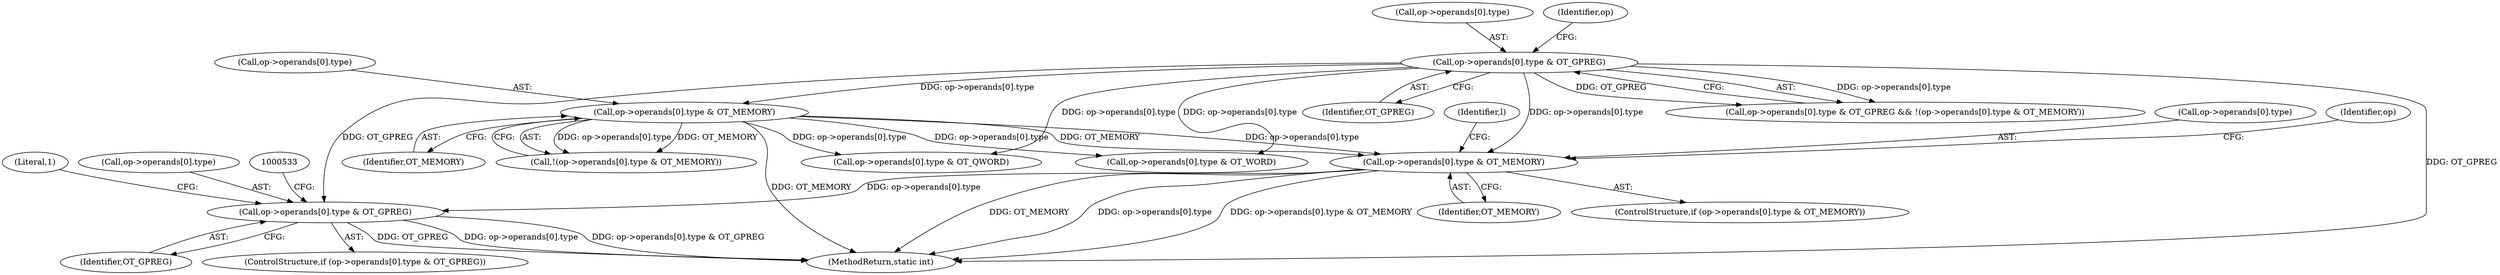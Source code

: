 digraph "0_radare2_f17bfd9f1da05f30f23a4dd05e9d2363e1406948@API" {
"1000518" [label="(Call,op->operands[0].type & OT_GPREG)"];
"1000497" [label="(Call,op->operands[0].type & OT_MEMORY)"];
"1000189" [label="(Call,op->operands[0].type & OT_GPREG)"];
"1000199" [label="(Call,op->operands[0].type & OT_MEMORY)"];
"1000197" [label="(Identifier,OT_GPREG)"];
"1000512" [label="(Identifier,op)"];
"1000497" [label="(Call,op->operands[0].type & OT_MEMORY)"];
"1000188" [label="(Call,op->operands[0].type & OT_GPREG && !(op->operands[0].type & OT_MEMORY))"];
"1000198" [label="(Call,!(op->operands[0].type & OT_MEMORY))"];
"1003216" [label="(MethodReturn,static int)"];
"1000287" [label="(Call,op->operands[0].type & OT_WORD)"];
"1000526" [label="(Identifier,OT_GPREG)"];
"1003215" [label="(Identifier,l)"];
"1000496" [label="(ControlStructure,if (op->operands[0].type & OT_MEMORY))"];
"1000517" [label="(ControlStructure,if (op->operands[0].type & OT_GPREG))"];
"1000498" [label="(Call,op->operands[0].type)"];
"1000518" [label="(Call,op->operands[0].type & OT_GPREG)"];
"1000505" [label="(Identifier,OT_MEMORY)"];
"1000189" [label="(Call,op->operands[0].type & OT_GPREG)"];
"1000190" [label="(Call,op->operands[0].type)"];
"1000203" [label="(Identifier,op)"];
"1000200" [label="(Call,op->operands[0].type)"];
"1000217" [label="(Call,op->operands[0].type & OT_QWORD)"];
"1000207" [label="(Identifier,OT_MEMORY)"];
"1000549" [label="(Literal,1)"];
"1000199" [label="(Call,op->operands[0].type & OT_MEMORY)"];
"1000519" [label="(Call,op->operands[0].type)"];
"1000518" -> "1000517"  [label="AST: "];
"1000518" -> "1000526"  [label="CFG: "];
"1000519" -> "1000518"  [label="AST: "];
"1000526" -> "1000518"  [label="AST: "];
"1000533" -> "1000518"  [label="CFG: "];
"1000549" -> "1000518"  [label="CFG: "];
"1000518" -> "1003216"  [label="DDG: op->operands[0].type"];
"1000518" -> "1003216"  [label="DDG: op->operands[0].type & OT_GPREG"];
"1000518" -> "1003216"  [label="DDG: OT_GPREG"];
"1000497" -> "1000518"  [label="DDG: op->operands[0].type"];
"1000189" -> "1000518"  [label="DDG: OT_GPREG"];
"1000497" -> "1000496"  [label="AST: "];
"1000497" -> "1000505"  [label="CFG: "];
"1000498" -> "1000497"  [label="AST: "];
"1000505" -> "1000497"  [label="AST: "];
"1000512" -> "1000497"  [label="CFG: "];
"1003215" -> "1000497"  [label="CFG: "];
"1000497" -> "1003216"  [label="DDG: op->operands[0].type"];
"1000497" -> "1003216"  [label="DDG: op->operands[0].type & OT_MEMORY"];
"1000497" -> "1003216"  [label="DDG: OT_MEMORY"];
"1000189" -> "1000497"  [label="DDG: op->operands[0].type"];
"1000199" -> "1000497"  [label="DDG: op->operands[0].type"];
"1000199" -> "1000497"  [label="DDG: OT_MEMORY"];
"1000189" -> "1000188"  [label="AST: "];
"1000189" -> "1000197"  [label="CFG: "];
"1000190" -> "1000189"  [label="AST: "];
"1000197" -> "1000189"  [label="AST: "];
"1000203" -> "1000189"  [label="CFG: "];
"1000188" -> "1000189"  [label="CFG: "];
"1000189" -> "1003216"  [label="DDG: OT_GPREG"];
"1000189" -> "1000188"  [label="DDG: op->operands[0].type"];
"1000189" -> "1000188"  [label="DDG: OT_GPREG"];
"1000189" -> "1000199"  [label="DDG: op->operands[0].type"];
"1000189" -> "1000217"  [label="DDG: op->operands[0].type"];
"1000189" -> "1000287"  [label="DDG: op->operands[0].type"];
"1000199" -> "1000198"  [label="AST: "];
"1000199" -> "1000207"  [label="CFG: "];
"1000200" -> "1000199"  [label="AST: "];
"1000207" -> "1000199"  [label="AST: "];
"1000198" -> "1000199"  [label="CFG: "];
"1000199" -> "1003216"  [label="DDG: OT_MEMORY"];
"1000199" -> "1000198"  [label="DDG: op->operands[0].type"];
"1000199" -> "1000198"  [label="DDG: OT_MEMORY"];
"1000199" -> "1000217"  [label="DDG: op->operands[0].type"];
"1000199" -> "1000287"  [label="DDG: op->operands[0].type"];
}
